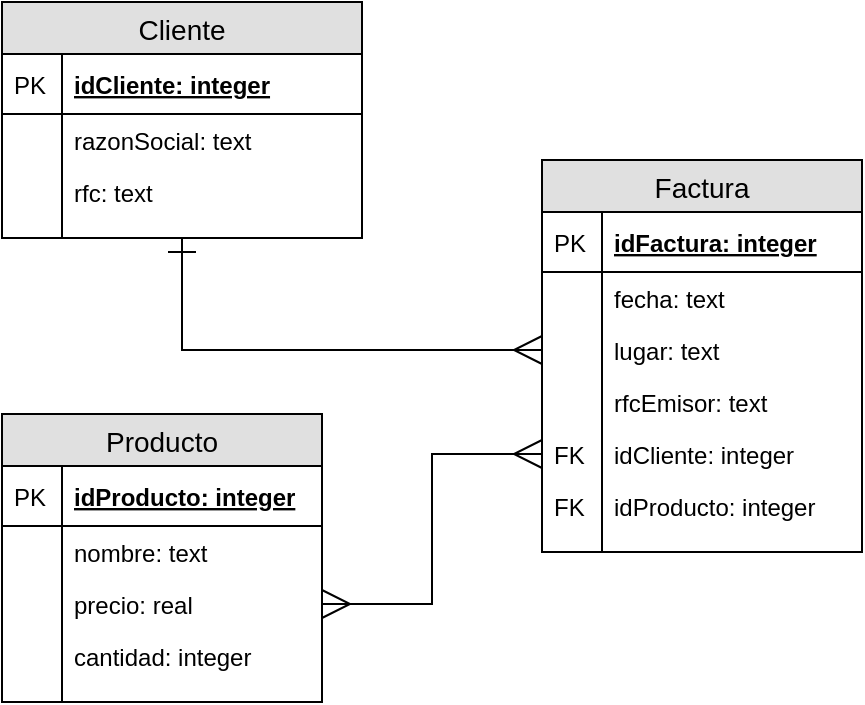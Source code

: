 <mxfile version="10.5.2" type="device"><diagram name="Page-1" id="e56a1550-8fbb-45ad-956c-1786394a9013"><mxGraphModel dx="499" dy="444" grid="1" gridSize="10" guides="1" tooltips="1" connect="1" arrows="1" fold="1" page="1" pageScale="1" pageWidth="1100" pageHeight="850" background="#ffffff" math="0" shadow="0"><root><mxCell id="0"/><mxCell id="1" parent="0"/><mxCell id="VhgKW1s2zqXABtyY0sHm-98" style="edgeStyle=orthogonalEdgeStyle;rounded=0;orthogonalLoop=1;jettySize=auto;html=1;entryX=0;entryY=0.5;entryDx=0;entryDy=0;endArrow=ERmany;endFill=0;startArrow=ERone;startFill=0;endSize=12;startSize=12;" edge="1" parent="1" source="VhgKW1s2zqXABtyY0sHm-56" target="VhgKW1s2zqXABtyY0sHm-86"><mxGeometry relative="1" as="geometry"/></mxCell><mxCell id="VhgKW1s2zqXABtyY0sHm-56" value="Cliente" style="swimlane;fontStyle=0;childLayout=stackLayout;horizontal=1;startSize=26;fillColor=#e0e0e0;horizontalStack=0;resizeParent=1;resizeParentMax=0;resizeLast=0;collapsible=1;marginBottom=0;swimlaneFillColor=#ffffff;align=center;fontSize=14;shadow=0;" vertex="1" parent="1"><mxGeometry x="40" y="136" width="180" height="118" as="geometry"/></mxCell><mxCell id="VhgKW1s2zqXABtyY0sHm-57" value="idCliente: integer" style="shape=partialRectangle;top=0;left=0;right=0;bottom=1;align=left;verticalAlign=middle;fillColor=none;spacingLeft=34;spacingRight=4;overflow=hidden;rotatable=0;points=[[0,0.5],[1,0.5]];portConstraint=eastwest;dropTarget=0;fontStyle=5;fontSize=12;" vertex="1" parent="VhgKW1s2zqXABtyY0sHm-56"><mxGeometry y="26" width="180" height="30" as="geometry"/></mxCell><mxCell id="VhgKW1s2zqXABtyY0sHm-58" value="PK" style="shape=partialRectangle;top=0;left=0;bottom=0;fillColor=none;align=left;verticalAlign=middle;spacingLeft=4;spacingRight=4;overflow=hidden;rotatable=0;points=[];portConstraint=eastwest;part=1;fontSize=12;" vertex="1" connectable="0" parent="VhgKW1s2zqXABtyY0sHm-57"><mxGeometry width="30" height="30" as="geometry"/></mxCell><mxCell id="VhgKW1s2zqXABtyY0sHm-59" value="razonSocial: text" style="shape=partialRectangle;top=0;left=0;right=0;bottom=0;align=left;verticalAlign=top;fillColor=none;spacingLeft=34;spacingRight=4;overflow=hidden;rotatable=0;points=[[0,0.5],[1,0.5]];portConstraint=eastwest;dropTarget=0;fontSize=12;" vertex="1" parent="VhgKW1s2zqXABtyY0sHm-56"><mxGeometry y="56" width="180" height="26" as="geometry"/></mxCell><mxCell id="VhgKW1s2zqXABtyY0sHm-60" value="" style="shape=partialRectangle;top=0;left=0;bottom=0;fillColor=none;align=left;verticalAlign=top;spacingLeft=4;spacingRight=4;overflow=hidden;rotatable=0;points=[];portConstraint=eastwest;part=1;fontSize=12;" vertex="1" connectable="0" parent="VhgKW1s2zqXABtyY0sHm-59"><mxGeometry width="30" height="26" as="geometry"/></mxCell><mxCell id="VhgKW1s2zqXABtyY0sHm-61" value="rfc: text" style="shape=partialRectangle;top=0;left=0;right=0;bottom=0;align=left;verticalAlign=top;fillColor=none;spacingLeft=34;spacingRight=4;overflow=hidden;rotatable=0;points=[[0,0.5],[1,0.5]];portConstraint=eastwest;dropTarget=0;fontSize=12;" vertex="1" parent="VhgKW1s2zqXABtyY0sHm-56"><mxGeometry y="82" width="180" height="26" as="geometry"/></mxCell><mxCell id="VhgKW1s2zqXABtyY0sHm-62" value="" style="shape=partialRectangle;top=0;left=0;bottom=0;fillColor=none;align=left;verticalAlign=top;spacingLeft=4;spacingRight=4;overflow=hidden;rotatable=0;points=[];portConstraint=eastwest;part=1;fontSize=12;" vertex="1" connectable="0" parent="VhgKW1s2zqXABtyY0sHm-61"><mxGeometry width="30" height="26" as="geometry"/></mxCell><mxCell id="VhgKW1s2zqXABtyY0sHm-65" value="" style="shape=partialRectangle;top=0;left=0;right=0;bottom=0;align=left;verticalAlign=top;fillColor=none;spacingLeft=34;spacingRight=4;overflow=hidden;rotatable=0;points=[[0,0.5],[1,0.5]];portConstraint=eastwest;dropTarget=0;fontSize=12;" vertex="1" parent="VhgKW1s2zqXABtyY0sHm-56"><mxGeometry y="108" width="180" height="10" as="geometry"/></mxCell><mxCell id="VhgKW1s2zqXABtyY0sHm-66" value="" style="shape=partialRectangle;top=0;left=0;bottom=0;fillColor=none;align=left;verticalAlign=top;spacingLeft=4;spacingRight=4;overflow=hidden;rotatable=0;points=[];portConstraint=eastwest;part=1;fontSize=12;" vertex="1" connectable="0" parent="VhgKW1s2zqXABtyY0sHm-65"><mxGeometry width="30" height="10" as="geometry"/></mxCell><mxCell id="VhgKW1s2zqXABtyY0sHm-70" value="Producto" style="swimlane;fontStyle=0;childLayout=stackLayout;horizontal=1;startSize=26;fillColor=#e0e0e0;horizontalStack=0;resizeParent=1;resizeParentMax=0;resizeLast=0;collapsible=1;marginBottom=0;swimlaneFillColor=#ffffff;align=center;fontSize=14;shadow=0;" vertex="1" parent="1"><mxGeometry x="40" y="342" width="160" height="144" as="geometry"/></mxCell><mxCell id="VhgKW1s2zqXABtyY0sHm-71" value="idProducto: integer" style="shape=partialRectangle;top=0;left=0;right=0;bottom=1;align=left;verticalAlign=middle;fillColor=none;spacingLeft=34;spacingRight=4;overflow=hidden;rotatable=0;points=[[0,0.5],[1,0.5]];portConstraint=eastwest;dropTarget=0;fontStyle=5;fontSize=12;" vertex="1" parent="VhgKW1s2zqXABtyY0sHm-70"><mxGeometry y="26" width="160" height="30" as="geometry"/></mxCell><mxCell id="VhgKW1s2zqXABtyY0sHm-72" value="PK" style="shape=partialRectangle;top=0;left=0;bottom=0;fillColor=none;align=left;verticalAlign=middle;spacingLeft=4;spacingRight=4;overflow=hidden;rotatable=0;points=[];portConstraint=eastwest;part=1;fontSize=12;" vertex="1" connectable="0" parent="VhgKW1s2zqXABtyY0sHm-71"><mxGeometry width="30" height="30" as="geometry"/></mxCell><mxCell id="VhgKW1s2zqXABtyY0sHm-73" value="nombre: text" style="shape=partialRectangle;top=0;left=0;right=0;bottom=0;align=left;verticalAlign=top;fillColor=none;spacingLeft=34;spacingRight=4;overflow=hidden;rotatable=0;points=[[0,0.5],[1,0.5]];portConstraint=eastwest;dropTarget=0;fontSize=12;" vertex="1" parent="VhgKW1s2zqXABtyY0sHm-70"><mxGeometry y="56" width="160" height="26" as="geometry"/></mxCell><mxCell id="VhgKW1s2zqXABtyY0sHm-74" value="" style="shape=partialRectangle;top=0;left=0;bottom=0;fillColor=none;align=left;verticalAlign=top;spacingLeft=4;spacingRight=4;overflow=hidden;rotatable=0;points=[];portConstraint=eastwest;part=1;fontSize=12;" vertex="1" connectable="0" parent="VhgKW1s2zqXABtyY0sHm-73"><mxGeometry width="30" height="26" as="geometry"/></mxCell><mxCell id="VhgKW1s2zqXABtyY0sHm-75" value="precio: real" style="shape=partialRectangle;top=0;left=0;right=0;bottom=0;align=left;verticalAlign=top;fillColor=none;spacingLeft=34;spacingRight=4;overflow=hidden;rotatable=0;points=[[0,0.5],[1,0.5]];portConstraint=eastwest;dropTarget=0;fontSize=12;" vertex="1" parent="VhgKW1s2zqXABtyY0sHm-70"><mxGeometry y="82" width="160" height="26" as="geometry"/></mxCell><mxCell id="VhgKW1s2zqXABtyY0sHm-76" value="" style="shape=partialRectangle;top=0;left=0;bottom=0;fillColor=none;align=left;verticalAlign=top;spacingLeft=4;spacingRight=4;overflow=hidden;rotatable=0;points=[];portConstraint=eastwest;part=1;fontSize=12;" vertex="1" connectable="0" parent="VhgKW1s2zqXABtyY0sHm-75"><mxGeometry width="30" height="26" as="geometry"/></mxCell><mxCell id="VhgKW1s2zqXABtyY0sHm-77" value="cantidad: integer" style="shape=partialRectangle;top=0;left=0;right=0;bottom=0;align=left;verticalAlign=top;fillColor=none;spacingLeft=34;spacingRight=4;overflow=hidden;rotatable=0;points=[[0,0.5],[1,0.5]];portConstraint=eastwest;dropTarget=0;fontSize=12;" vertex="1" parent="VhgKW1s2zqXABtyY0sHm-70"><mxGeometry y="108" width="160" height="26" as="geometry"/></mxCell><mxCell id="VhgKW1s2zqXABtyY0sHm-78" value="" style="shape=partialRectangle;top=0;left=0;bottom=0;fillColor=none;align=left;verticalAlign=top;spacingLeft=4;spacingRight=4;overflow=hidden;rotatable=0;points=[];portConstraint=eastwest;part=1;fontSize=12;" vertex="1" connectable="0" parent="VhgKW1s2zqXABtyY0sHm-77"><mxGeometry width="30" height="26" as="geometry"/></mxCell><mxCell id="VhgKW1s2zqXABtyY0sHm-79" value="" style="shape=partialRectangle;top=0;left=0;right=0;bottom=0;align=left;verticalAlign=top;fillColor=none;spacingLeft=34;spacingRight=4;overflow=hidden;rotatable=0;points=[[0,0.5],[1,0.5]];portConstraint=eastwest;dropTarget=0;fontSize=12;" vertex="1" parent="VhgKW1s2zqXABtyY0sHm-70"><mxGeometry y="134" width="160" height="10" as="geometry"/></mxCell><mxCell id="VhgKW1s2zqXABtyY0sHm-80" value="" style="shape=partialRectangle;top=0;left=0;bottom=0;fillColor=none;align=left;verticalAlign=top;spacingLeft=4;spacingRight=4;overflow=hidden;rotatable=0;points=[];portConstraint=eastwest;part=1;fontSize=12;" vertex="1" connectable="0" parent="VhgKW1s2zqXABtyY0sHm-79"><mxGeometry width="30" height="10" as="geometry"/></mxCell><mxCell id="VhgKW1s2zqXABtyY0sHm-81" value="Factura" style="swimlane;fontStyle=0;childLayout=stackLayout;horizontal=1;startSize=26;fillColor=#e0e0e0;horizontalStack=0;resizeParent=1;resizeParentMax=0;resizeLast=0;collapsible=1;marginBottom=0;swimlaneFillColor=#ffffff;align=center;fontSize=14;shadow=0;" vertex="1" parent="1"><mxGeometry x="310" y="215" width="160" height="196" as="geometry"/></mxCell><mxCell id="VhgKW1s2zqXABtyY0sHm-82" value="idFactura: integer" style="shape=partialRectangle;top=0;left=0;right=0;bottom=1;align=left;verticalAlign=middle;fillColor=none;spacingLeft=34;spacingRight=4;overflow=hidden;rotatable=0;points=[[0,0.5],[1,0.5]];portConstraint=eastwest;dropTarget=0;fontStyle=5;fontSize=12;" vertex="1" parent="VhgKW1s2zqXABtyY0sHm-81"><mxGeometry y="26" width="160" height="30" as="geometry"/></mxCell><mxCell id="VhgKW1s2zqXABtyY0sHm-83" value="PK" style="shape=partialRectangle;top=0;left=0;bottom=0;fillColor=none;align=left;verticalAlign=middle;spacingLeft=4;spacingRight=4;overflow=hidden;rotatable=0;points=[];portConstraint=eastwest;part=1;fontSize=12;" vertex="1" connectable="0" parent="VhgKW1s2zqXABtyY0sHm-82"><mxGeometry width="30" height="30" as="geometry"/></mxCell><mxCell id="VhgKW1s2zqXABtyY0sHm-84" value="fecha: text" style="shape=partialRectangle;top=0;left=0;right=0;bottom=0;align=left;verticalAlign=top;fillColor=none;spacingLeft=34;spacingRight=4;overflow=hidden;rotatable=0;points=[[0,0.5],[1,0.5]];portConstraint=eastwest;dropTarget=0;fontSize=12;" vertex="1" parent="VhgKW1s2zqXABtyY0sHm-81"><mxGeometry y="56" width="160" height="26" as="geometry"/></mxCell><mxCell id="VhgKW1s2zqXABtyY0sHm-85" value="" style="shape=partialRectangle;top=0;left=0;bottom=0;fillColor=none;align=left;verticalAlign=top;spacingLeft=4;spacingRight=4;overflow=hidden;rotatable=0;points=[];portConstraint=eastwest;part=1;fontSize=12;" vertex="1" connectable="0" parent="VhgKW1s2zqXABtyY0sHm-84"><mxGeometry width="30" height="26" as="geometry"/></mxCell><mxCell id="VhgKW1s2zqXABtyY0sHm-86" value="lugar: text" style="shape=partialRectangle;top=0;left=0;right=0;bottom=0;align=left;verticalAlign=top;fillColor=none;spacingLeft=34;spacingRight=4;overflow=hidden;rotatable=0;points=[[0,0.5],[1,0.5]];portConstraint=eastwest;dropTarget=0;fontSize=12;" vertex="1" parent="VhgKW1s2zqXABtyY0sHm-81"><mxGeometry y="82" width="160" height="26" as="geometry"/></mxCell><mxCell id="VhgKW1s2zqXABtyY0sHm-87" value="" style="shape=partialRectangle;top=0;left=0;bottom=0;fillColor=none;align=left;verticalAlign=top;spacingLeft=4;spacingRight=4;overflow=hidden;rotatable=0;points=[];portConstraint=eastwest;part=1;fontSize=12;" vertex="1" connectable="0" parent="VhgKW1s2zqXABtyY0sHm-86"><mxGeometry width="30" height="26" as="geometry"/></mxCell><mxCell id="VhgKW1s2zqXABtyY0sHm-88" value="rfcEmisor: text" style="shape=partialRectangle;top=0;left=0;right=0;bottom=0;align=left;verticalAlign=top;fillColor=none;spacingLeft=34;spacingRight=4;overflow=hidden;rotatable=0;points=[[0,0.5],[1,0.5]];portConstraint=eastwest;dropTarget=0;fontSize=12;" vertex="1" parent="VhgKW1s2zqXABtyY0sHm-81"><mxGeometry y="108" width="160" height="26" as="geometry"/></mxCell><mxCell id="VhgKW1s2zqXABtyY0sHm-89" value="" style="shape=partialRectangle;top=0;left=0;bottom=0;fillColor=none;align=left;verticalAlign=top;spacingLeft=4;spacingRight=4;overflow=hidden;rotatable=0;points=[];portConstraint=eastwest;part=1;fontSize=12;" vertex="1" connectable="0" parent="VhgKW1s2zqXABtyY0sHm-88"><mxGeometry width="30" height="26" as="geometry"/></mxCell><mxCell id="VhgKW1s2zqXABtyY0sHm-92" value="idCliente: integer" style="shape=partialRectangle;top=0;left=0;right=0;bottom=0;align=left;verticalAlign=top;fillColor=none;spacingLeft=34;spacingRight=4;overflow=hidden;rotatable=0;points=[[0,0.5],[1,0.5]];portConstraint=eastwest;dropTarget=0;fontSize=12;" vertex="1" parent="VhgKW1s2zqXABtyY0sHm-81"><mxGeometry y="134" width="160" height="26" as="geometry"/></mxCell><mxCell id="VhgKW1s2zqXABtyY0sHm-93" value="FK" style="shape=partialRectangle;top=0;left=0;bottom=0;fillColor=none;align=left;verticalAlign=top;spacingLeft=4;spacingRight=4;overflow=hidden;rotatable=0;points=[];portConstraint=eastwest;part=1;fontSize=12;" vertex="1" connectable="0" parent="VhgKW1s2zqXABtyY0sHm-92"><mxGeometry width="30" height="26" as="geometry"/></mxCell><mxCell id="VhgKW1s2zqXABtyY0sHm-94" value="idProducto: integer" style="shape=partialRectangle;top=0;left=0;right=0;bottom=0;align=left;verticalAlign=top;fillColor=none;spacingLeft=34;spacingRight=4;overflow=hidden;rotatable=0;points=[[0,0.5],[1,0.5]];portConstraint=eastwest;dropTarget=0;fontSize=12;" vertex="1" parent="VhgKW1s2zqXABtyY0sHm-81"><mxGeometry y="160" width="160" height="26" as="geometry"/></mxCell><mxCell id="VhgKW1s2zqXABtyY0sHm-95" value="FK" style="shape=partialRectangle;top=0;left=0;bottom=0;fillColor=none;align=left;verticalAlign=top;spacingLeft=4;spacingRight=4;overflow=hidden;rotatable=0;points=[];portConstraint=eastwest;part=1;fontSize=12;" vertex="1" connectable="0" parent="VhgKW1s2zqXABtyY0sHm-94"><mxGeometry width="30" height="26" as="geometry"/></mxCell><mxCell id="VhgKW1s2zqXABtyY0sHm-90" value="" style="shape=partialRectangle;top=0;left=0;right=0;bottom=0;align=left;verticalAlign=top;fillColor=none;spacingLeft=34;spacingRight=4;overflow=hidden;rotatable=0;points=[[0,0.5],[1,0.5]];portConstraint=eastwest;dropTarget=0;fontSize=12;" vertex="1" parent="VhgKW1s2zqXABtyY0sHm-81"><mxGeometry y="186" width="160" height="10" as="geometry"/></mxCell><mxCell id="VhgKW1s2zqXABtyY0sHm-91" value="" style="shape=partialRectangle;top=0;left=0;bottom=0;fillColor=none;align=left;verticalAlign=top;spacingLeft=4;spacingRight=4;overflow=hidden;rotatable=0;points=[];portConstraint=eastwest;part=1;fontSize=12;" vertex="1" connectable="0" parent="VhgKW1s2zqXABtyY0sHm-90"><mxGeometry width="30" height="10" as="geometry"/></mxCell><mxCell id="VhgKW1s2zqXABtyY0sHm-99" style="edgeStyle=orthogonalEdgeStyle;rounded=0;orthogonalLoop=1;jettySize=auto;html=1;entryX=0;entryY=0.5;entryDx=0;entryDy=0;startArrow=ERmany;startFill=0;endArrow=ERmany;endFill=0;endSize=12;startSize=12;" edge="1" parent="1" source="VhgKW1s2zqXABtyY0sHm-75" target="VhgKW1s2zqXABtyY0sHm-92"><mxGeometry relative="1" as="geometry"/></mxCell></root></mxGraphModel></diagram></mxfile>